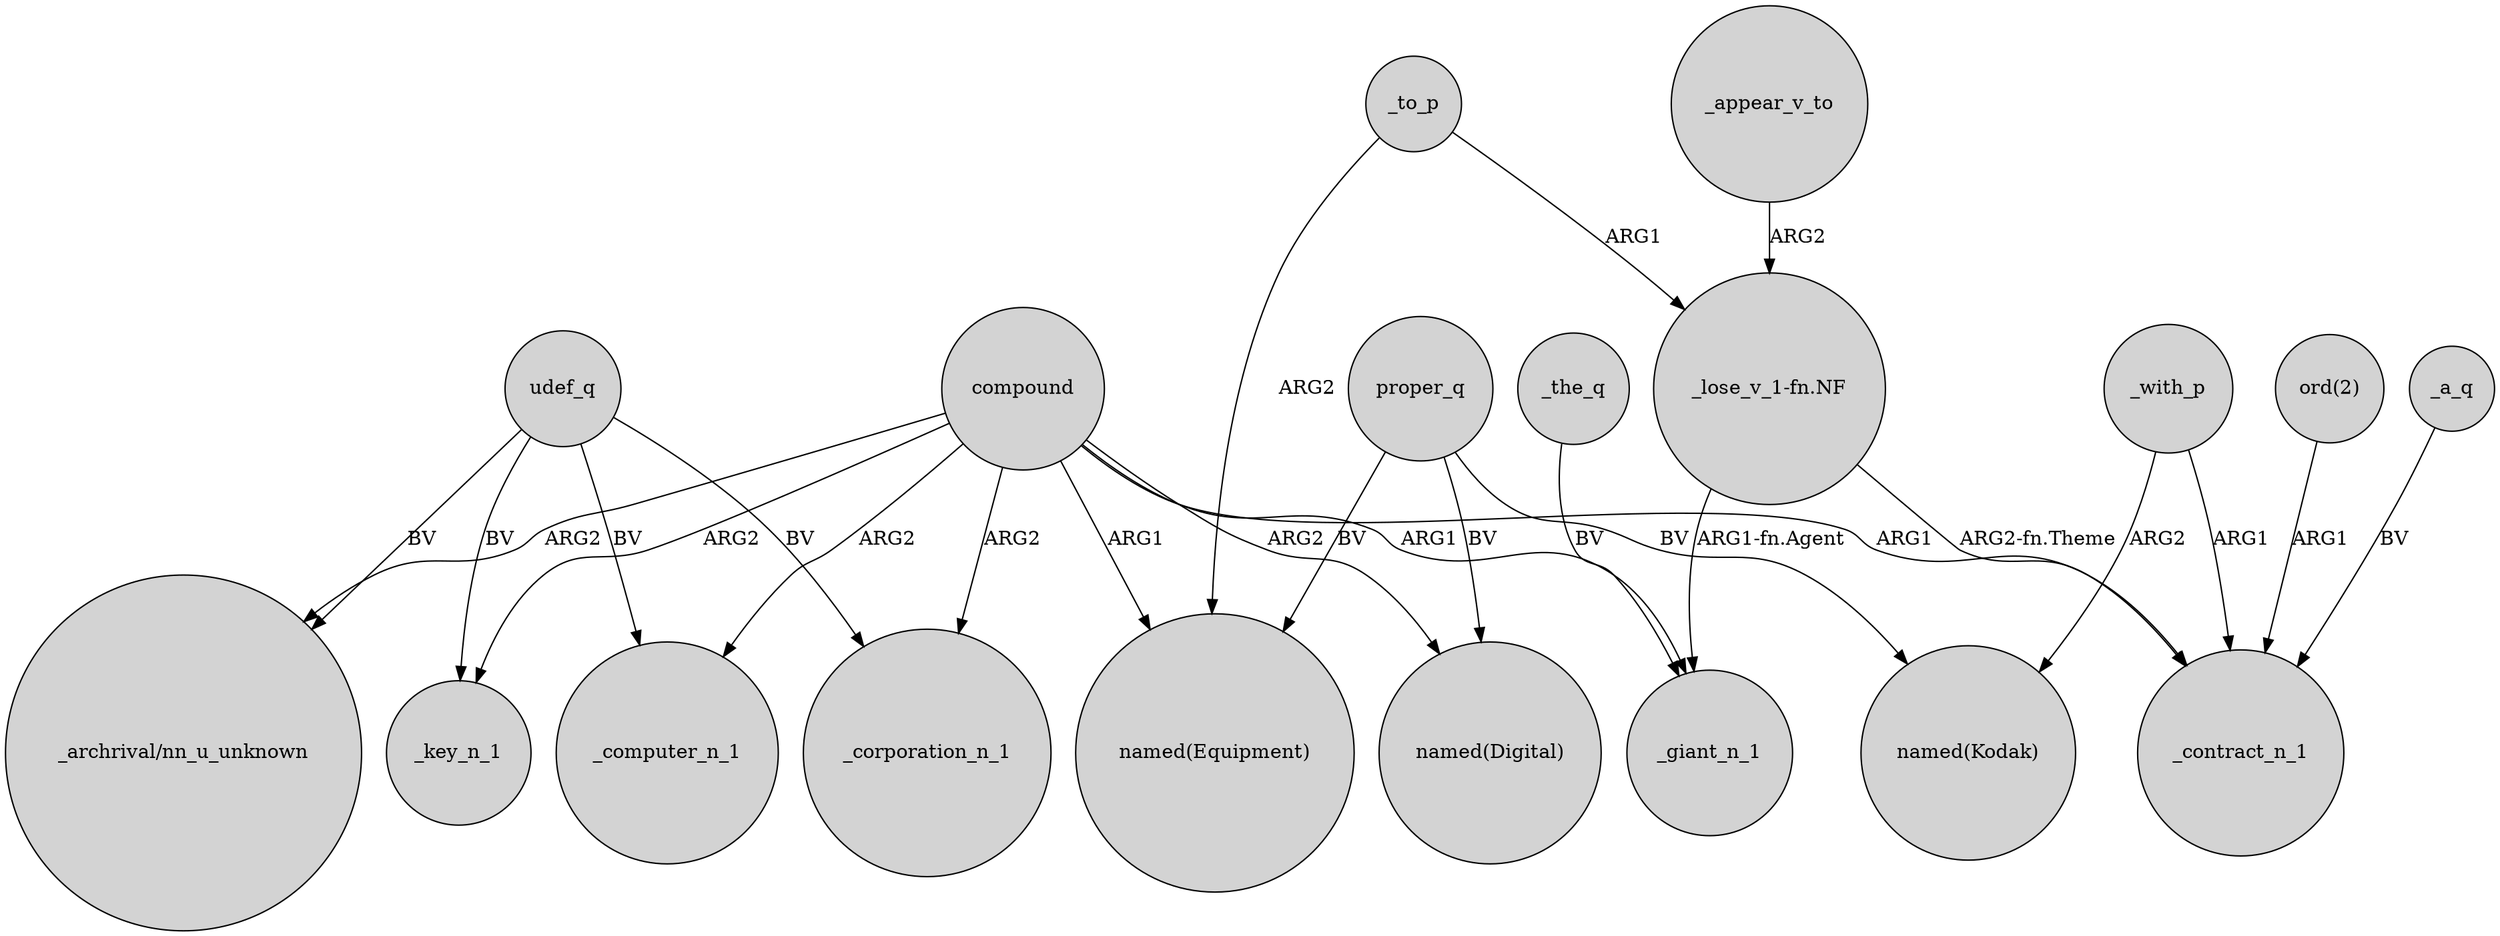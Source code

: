 digraph {
	node [shape=circle style=filled]
	compound -> _key_n_1 [label=ARG2]
	compound -> _giant_n_1 [label=ARG1]
	udef_q -> _key_n_1 [label=BV]
	compound -> "named(Equipment)" [label=ARG1]
	compound -> _corporation_n_1 [label=ARG2]
	proper_q -> "named(Equipment)" [label=BV]
	"ord(2)" -> _contract_n_1 [label=ARG1]
	compound -> _contract_n_1 [label=ARG1]
	_a_q -> _contract_n_1 [label=BV]
	udef_q -> "_archrival/nn_u_unknown" [label=BV]
	_appear_v_to -> "_lose_v_1-fn.NF" [label=ARG2]
	udef_q -> _computer_n_1 [label=BV]
	compound -> _computer_n_1 [label=ARG2]
	compound -> "_archrival/nn_u_unknown" [label=ARG2]
	proper_q -> "named(Kodak)" [label=BV]
	compound -> "named(Digital)" [label=ARG2]
	udef_q -> _corporation_n_1 [label=BV]
	proper_q -> "named(Digital)" [label=BV]
	_to_p -> "_lose_v_1-fn.NF" [label=ARG1]
	_to_p -> "named(Equipment)" [label=ARG2]
	_the_q -> _giant_n_1 [label=BV]
	_with_p -> _contract_n_1 [label=ARG1]
	"_lose_v_1-fn.NF" -> _contract_n_1 [label="ARG2-fn.Theme"]
	"_lose_v_1-fn.NF" -> _giant_n_1 [label="ARG1-fn.Agent"]
	_with_p -> "named(Kodak)" [label=ARG2]
}
